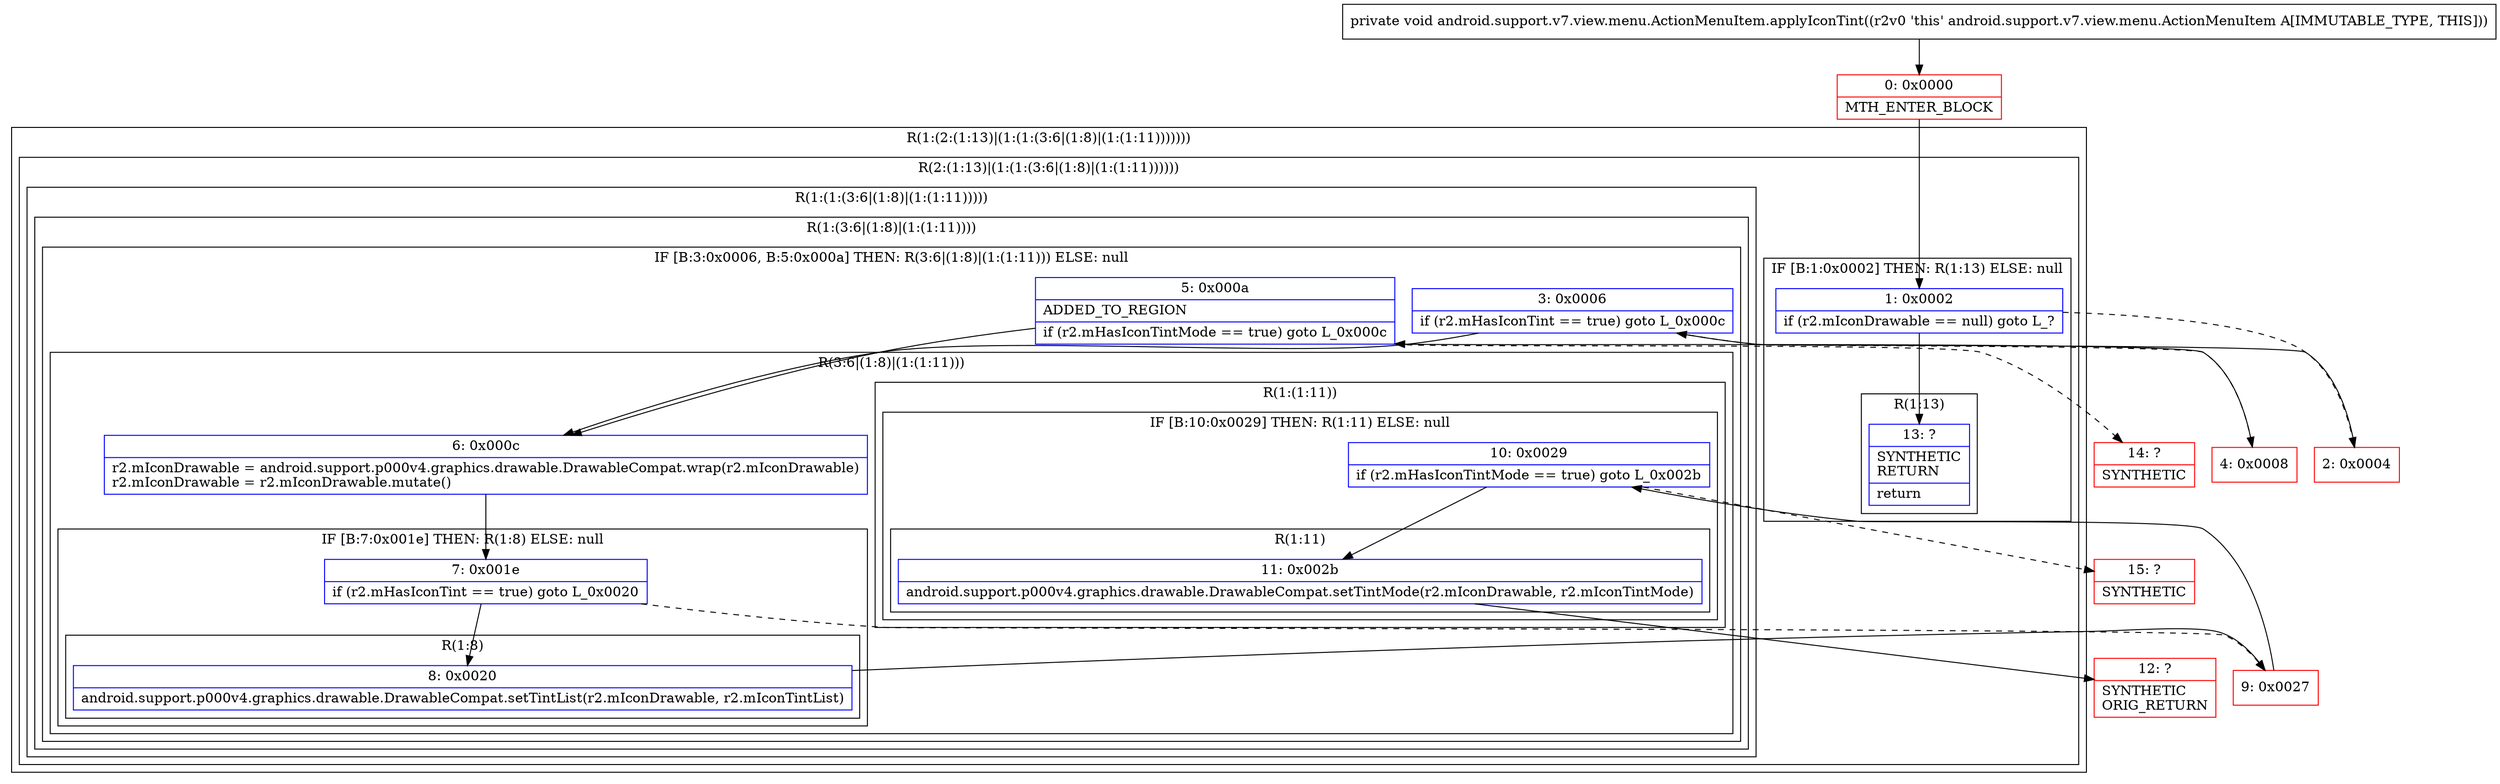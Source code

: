 digraph "CFG forandroid.support.v7.view.menu.ActionMenuItem.applyIconTint()V" {
subgraph cluster_Region_1021557792 {
label = "R(1:(2:(1:13)|(1:(1:(3:6|(1:8)|(1:(1:11)))))))";
node [shape=record,color=blue];
subgraph cluster_Region_1982922469 {
label = "R(2:(1:13)|(1:(1:(3:6|(1:8)|(1:(1:11))))))";
node [shape=record,color=blue];
subgraph cluster_IfRegion_1801902075 {
label = "IF [B:1:0x0002] THEN: R(1:13) ELSE: null";
node [shape=record,color=blue];
Node_1 [shape=record,label="{1\:\ 0x0002|if (r2.mIconDrawable == null) goto L_?\l}"];
subgraph cluster_Region_1890389076 {
label = "R(1:13)";
node [shape=record,color=blue];
Node_13 [shape=record,label="{13\:\ ?|SYNTHETIC\lRETURN\l|return\l}"];
}
}
subgraph cluster_Region_1359916253 {
label = "R(1:(1:(3:6|(1:8)|(1:(1:11)))))";
node [shape=record,color=blue];
subgraph cluster_Region_540587983 {
label = "R(1:(3:6|(1:8)|(1:(1:11))))";
node [shape=record,color=blue];
subgraph cluster_IfRegion_2109502780 {
label = "IF [B:3:0x0006, B:5:0x000a] THEN: R(3:6|(1:8)|(1:(1:11))) ELSE: null";
node [shape=record,color=blue];
Node_3 [shape=record,label="{3\:\ 0x0006|if (r2.mHasIconTint == true) goto L_0x000c\l}"];
Node_5 [shape=record,label="{5\:\ 0x000a|ADDED_TO_REGION\l|if (r2.mHasIconTintMode == true) goto L_0x000c\l}"];
subgraph cluster_Region_1709902195 {
label = "R(3:6|(1:8)|(1:(1:11)))";
node [shape=record,color=blue];
Node_6 [shape=record,label="{6\:\ 0x000c|r2.mIconDrawable = android.support.p000v4.graphics.drawable.DrawableCompat.wrap(r2.mIconDrawable)\lr2.mIconDrawable = r2.mIconDrawable.mutate()\l}"];
subgraph cluster_IfRegion_1101474135 {
label = "IF [B:7:0x001e] THEN: R(1:8) ELSE: null";
node [shape=record,color=blue];
Node_7 [shape=record,label="{7\:\ 0x001e|if (r2.mHasIconTint == true) goto L_0x0020\l}"];
subgraph cluster_Region_608462947 {
label = "R(1:8)";
node [shape=record,color=blue];
Node_8 [shape=record,label="{8\:\ 0x0020|android.support.p000v4.graphics.drawable.DrawableCompat.setTintList(r2.mIconDrawable, r2.mIconTintList)\l}"];
}
}
subgraph cluster_Region_978316354 {
label = "R(1:(1:11))";
node [shape=record,color=blue];
subgraph cluster_IfRegion_131259113 {
label = "IF [B:10:0x0029] THEN: R(1:11) ELSE: null";
node [shape=record,color=blue];
Node_10 [shape=record,label="{10\:\ 0x0029|if (r2.mHasIconTintMode == true) goto L_0x002b\l}"];
subgraph cluster_Region_2135402197 {
label = "R(1:11)";
node [shape=record,color=blue];
Node_11 [shape=record,label="{11\:\ 0x002b|android.support.p000v4.graphics.drawable.DrawableCompat.setTintMode(r2.mIconDrawable, r2.mIconTintMode)\l}"];
}
}
}
}
}
}
}
}
}
Node_0 [shape=record,color=red,label="{0\:\ 0x0000|MTH_ENTER_BLOCK\l}"];
Node_2 [shape=record,color=red,label="{2\:\ 0x0004}"];
Node_4 [shape=record,color=red,label="{4\:\ 0x0008}"];
Node_9 [shape=record,color=red,label="{9\:\ 0x0027}"];
Node_12 [shape=record,color=red,label="{12\:\ ?|SYNTHETIC\lORIG_RETURN\l}"];
Node_14 [shape=record,color=red,label="{14\:\ ?|SYNTHETIC\l}"];
Node_15 [shape=record,color=red,label="{15\:\ ?|SYNTHETIC\l}"];
MethodNode[shape=record,label="{private void android.support.v7.view.menu.ActionMenuItem.applyIconTint((r2v0 'this' android.support.v7.view.menu.ActionMenuItem A[IMMUTABLE_TYPE, THIS])) }"];
MethodNode -> Node_0;
Node_1 -> Node_2[style=dashed];
Node_1 -> Node_13;
Node_3 -> Node_4[style=dashed];
Node_3 -> Node_6;
Node_5 -> Node_6;
Node_5 -> Node_14[style=dashed];
Node_6 -> Node_7;
Node_7 -> Node_8;
Node_7 -> Node_9[style=dashed];
Node_8 -> Node_9;
Node_10 -> Node_11;
Node_10 -> Node_15[style=dashed];
Node_11 -> Node_12;
Node_0 -> Node_1;
Node_2 -> Node_3;
Node_4 -> Node_5;
Node_9 -> Node_10;
}

